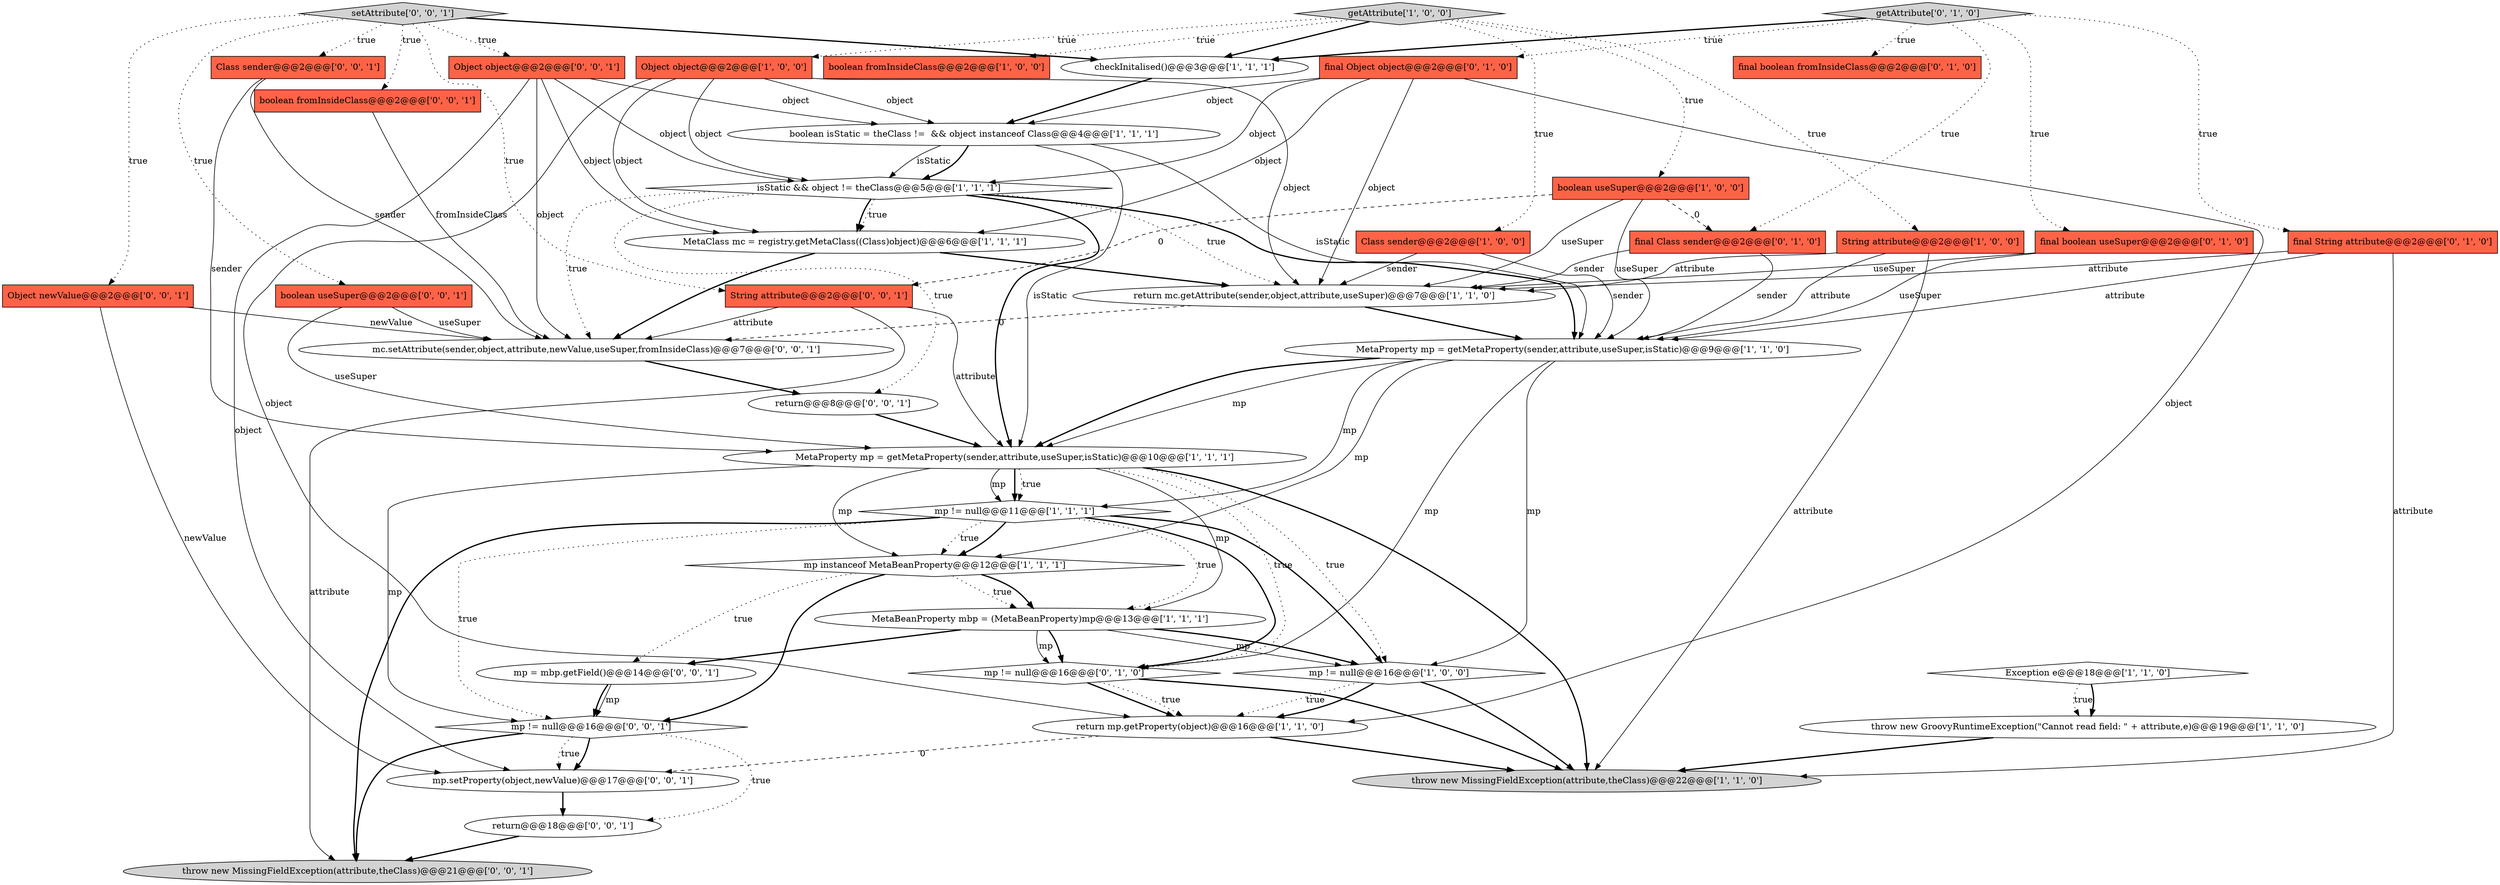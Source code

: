 digraph {
28 [style = filled, label = "Class sender@@@2@@@['0', '0', '1']", fillcolor = tomato, shape = box image = "AAA0AAABBB3BBB"];
29 [style = filled, label = "boolean fromInsideClass@@@2@@@['0', '0', '1']", fillcolor = tomato, shape = box image = "AAA0AAABBB3BBB"];
4 [style = filled, label = "mp != null@@@16@@@['1', '0', '0']", fillcolor = white, shape = diamond image = "AAA0AAABBB1BBB"];
13 [style = filled, label = "boolean useSuper@@@2@@@['1', '0', '0']", fillcolor = tomato, shape = box image = "AAA1AAABBB1BBB"];
6 [style = filled, label = "MetaBeanProperty mbp = (MetaBeanProperty)mp@@@13@@@['1', '1', '1']", fillcolor = white, shape = ellipse image = "AAA0AAABBB1BBB"];
38 [style = filled, label = "return@@@18@@@['0', '0', '1']", fillcolor = white, shape = ellipse image = "AAA0AAABBB3BBB"];
2 [style = filled, label = "boolean fromInsideClass@@@2@@@['1', '0', '0']", fillcolor = tomato, shape = box image = "AAA0AAABBB1BBB"];
31 [style = filled, label = "boolean useSuper@@@2@@@['0', '0', '1']", fillcolor = tomato, shape = box image = "AAA0AAABBB3BBB"];
8 [style = filled, label = "checkInitalised()@@@3@@@['1', '1', '1']", fillcolor = white, shape = ellipse image = "AAA0AAABBB1BBB"];
16 [style = filled, label = "MetaProperty mp = getMetaProperty(sender,attribute,useSuper,isStatic)@@@10@@@['1', '1', '1']", fillcolor = white, shape = ellipse image = "AAA0AAABBB1BBB"];
7 [style = filled, label = "String attribute@@@2@@@['1', '0', '0']", fillcolor = tomato, shape = box image = "AAA0AAABBB1BBB"];
14 [style = filled, label = "throw new GroovyRuntimeException(\"Cannot read field: \" + attribute,e)@@@19@@@['1', '1', '0']", fillcolor = white, shape = ellipse image = "AAA0AAABBB1BBB"];
11 [style = filled, label = "mp instanceof MetaBeanProperty@@@12@@@['1', '1', '1']", fillcolor = white, shape = diamond image = "AAA0AAABBB1BBB"];
40 [style = filled, label = "String attribute@@@2@@@['0', '0', '1']", fillcolor = tomato, shape = box image = "AAA0AAABBB3BBB"];
18 [style = filled, label = "Exception e@@@18@@@['1', '1', '0']", fillcolor = white, shape = diamond image = "AAA0AAABBB1BBB"];
0 [style = filled, label = "isStatic && object != theClass@@@5@@@['1', '1', '1']", fillcolor = white, shape = diamond image = "AAA0AAABBB1BBB"];
35 [style = filled, label = "return@@@8@@@['0', '0', '1']", fillcolor = white, shape = ellipse image = "AAA0AAABBB3BBB"];
33 [style = filled, label = "mp != null@@@16@@@['0', '0', '1']", fillcolor = white, shape = diamond image = "AAA0AAABBB3BBB"];
25 [style = filled, label = "final Object object@@@2@@@['0', '1', '0']", fillcolor = tomato, shape = box image = "AAA0AAABBB2BBB"];
12 [style = filled, label = "throw new MissingFieldException(attribute,theClass)@@@22@@@['1', '1', '0']", fillcolor = lightgray, shape = ellipse image = "AAA0AAABBB1BBB"];
24 [style = filled, label = "getAttribute['0', '1', '0']", fillcolor = lightgray, shape = diamond image = "AAA0AAABBB2BBB"];
27 [style = filled, label = "final Class sender@@@2@@@['0', '1', '0']", fillcolor = tomato, shape = box image = "AAA1AAABBB2BBB"];
32 [style = filled, label = "mc.setAttribute(sender,object,attribute,newValue,useSuper,fromInsideClass)@@@7@@@['0', '0', '1']", fillcolor = white, shape = ellipse image = "AAA0AAABBB3BBB"];
10 [style = filled, label = "return mc.getAttribute(sender,object,attribute,useSuper)@@@7@@@['1', '1', '0']", fillcolor = white, shape = ellipse image = "AAA0AAABBB1BBB"];
22 [style = filled, label = "mp != null@@@16@@@['0', '1', '0']", fillcolor = white, shape = diamond image = "AAA0AAABBB2BBB"];
34 [style = filled, label = "setAttribute['0', '0', '1']", fillcolor = lightgray, shape = diamond image = "AAA0AAABBB3BBB"];
17 [style = filled, label = "return mp.getProperty(object)@@@16@@@['1', '1', '0']", fillcolor = white, shape = ellipse image = "AAA0AAABBB1BBB"];
1 [style = filled, label = "boolean isStatic = theClass !=  && object instanceof Class@@@4@@@['1', '1', '1']", fillcolor = white, shape = ellipse image = "AAA0AAABBB1BBB"];
3 [style = filled, label = "MetaClass mc = registry.getMetaClass((Class)object)@@@6@@@['1', '1', '1']", fillcolor = white, shape = ellipse image = "AAA0AAABBB1BBB"];
37 [style = filled, label = "Object object@@@2@@@['0', '0', '1']", fillcolor = tomato, shape = box image = "AAA0AAABBB3BBB"];
41 [style = filled, label = "mp.setProperty(object,newValue)@@@17@@@['0', '0', '1']", fillcolor = white, shape = ellipse image = "AAA0AAABBB3BBB"];
5 [style = filled, label = "Object object@@@2@@@['1', '0', '0']", fillcolor = tomato, shape = box image = "AAA0AAABBB1BBB"];
36 [style = filled, label = "throw new MissingFieldException(attribute,theClass)@@@21@@@['0', '0', '1']", fillcolor = lightgray, shape = ellipse image = "AAA0AAABBB3BBB"];
30 [style = filled, label = "Object newValue@@@2@@@['0', '0', '1']", fillcolor = tomato, shape = box image = "AAA0AAABBB3BBB"];
23 [style = filled, label = "final boolean useSuper@@@2@@@['0', '1', '0']", fillcolor = tomato, shape = box image = "AAA0AAABBB2BBB"];
20 [style = filled, label = "MetaProperty mp = getMetaProperty(sender,attribute,useSuper,isStatic)@@@9@@@['1', '1', '0']", fillcolor = white, shape = ellipse image = "AAA0AAABBB1BBB"];
39 [style = filled, label = "mp = mbp.getField()@@@14@@@['0', '0', '1']", fillcolor = white, shape = ellipse image = "AAA0AAABBB3BBB"];
26 [style = filled, label = "final String attribute@@@2@@@['0', '1', '0']", fillcolor = tomato, shape = box image = "AAA0AAABBB2BBB"];
21 [style = filled, label = "final boolean fromInsideClass@@@2@@@['0', '1', '0']", fillcolor = tomato, shape = box image = "AAA0AAABBB2BBB"];
9 [style = filled, label = "Class sender@@@2@@@['1', '0', '0']", fillcolor = tomato, shape = box image = "AAA0AAABBB1BBB"];
15 [style = filled, label = "getAttribute['1', '0', '0']", fillcolor = lightgray, shape = diamond image = "AAA0AAABBB1BBB"];
19 [style = filled, label = "mp != null@@@11@@@['1', '1', '1']", fillcolor = white, shape = diamond image = "AAA0AAABBB1BBB"];
32->35 [style = bold, label=""];
37->32 [style = solid, label="object"];
24->25 [style = dotted, label="true"];
6->22 [style = bold, label=""];
34->29 [style = dotted, label="true"];
5->3 [style = solid, label="object"];
19->11 [style = bold, label=""];
19->36 [style = bold, label=""];
24->27 [style = dotted, label="true"];
15->7 [style = dotted, label="true"];
15->9 [style = dotted, label="true"];
17->41 [style = dashed, label="0"];
20->4 [style = solid, label="mp"];
8->1 [style = bold, label=""];
30->32 [style = solid, label="newValue"];
20->16 [style = bold, label=""];
10->32 [style = dashed, label="0"];
7->10 [style = solid, label="attribute"];
19->11 [style = dotted, label="true"];
11->33 [style = bold, label=""];
0->3 [style = dotted, label="true"];
25->1 [style = solid, label="object"];
37->0 [style = solid, label="object"];
25->0 [style = solid, label="object"];
25->3 [style = solid, label="object"];
4->17 [style = dotted, label="true"];
24->21 [style = dotted, label="true"];
20->16 [style = solid, label="mp"];
25->10 [style = solid, label="object"];
34->37 [style = dotted, label="true"];
31->32 [style = solid, label="useSuper"];
25->17 [style = solid, label="object"];
16->19 [style = solid, label="mp"];
1->16 [style = solid, label="isStatic"];
0->3 [style = bold, label=""];
16->33 [style = solid, label="mp"];
34->28 [style = dotted, label="true"];
39->33 [style = solid, label="mp"];
1->0 [style = solid, label="isStatic"];
0->10 [style = dotted, label="true"];
6->4 [style = solid, label="mp"];
15->2 [style = dotted, label="true"];
19->33 [style = dotted, label="true"];
33->41 [style = bold, label=""];
1->0 [style = bold, label=""];
13->40 [style = dashed, label="0"];
34->8 [style = bold, label=""];
16->19 [style = bold, label=""];
16->4 [style = dotted, label="true"];
5->1 [style = solid, label="object"];
37->41 [style = solid, label="object"];
11->39 [style = dotted, label="true"];
15->13 [style = dotted, label="true"];
31->16 [style = solid, label="useSuper"];
3->10 [style = bold, label=""];
6->4 [style = bold, label=""];
7->12 [style = solid, label="attribute"];
34->31 [style = dotted, label="true"];
37->3 [style = solid, label="object"];
5->17 [style = solid, label="object"];
27->10 [style = solid, label="sender"];
24->26 [style = dotted, label="true"];
33->36 [style = bold, label=""];
22->17 [style = bold, label=""];
0->20 [style = bold, label=""];
41->38 [style = bold, label=""];
9->20 [style = solid, label="sender"];
33->38 [style = dotted, label="true"];
20->11 [style = solid, label="mp"];
24->8 [style = bold, label=""];
6->39 [style = bold, label=""];
19->22 [style = bold, label=""];
37->1 [style = solid, label="object"];
20->19 [style = solid, label="mp"];
15->5 [style = dotted, label="true"];
0->16 [style = bold, label=""];
27->20 [style = solid, label="sender"];
4->17 [style = bold, label=""];
28->16 [style = solid, label="sender"];
1->20 [style = solid, label="isStatic"];
16->6 [style = solid, label="mp"];
40->16 [style = solid, label="attribute"];
39->33 [style = bold, label=""];
28->32 [style = solid, label="sender"];
17->12 [style = bold, label=""];
24->23 [style = dotted, label="true"];
13->27 [style = dashed, label="0"];
11->6 [style = dotted, label="true"];
20->22 [style = solid, label="mp"];
4->12 [style = bold, label=""];
40->36 [style = solid, label="attribute"];
33->41 [style = dotted, label="true"];
0->32 [style = dotted, label="true"];
29->32 [style = solid, label="fromInsideClass"];
6->22 [style = solid, label="mp"];
13->20 [style = solid, label="useSuper"];
34->30 [style = dotted, label="true"];
40->32 [style = solid, label="attribute"];
15->8 [style = bold, label=""];
7->20 [style = solid, label="attribute"];
34->40 [style = dotted, label="true"];
23->20 [style = solid, label="useSuper"];
16->19 [style = dotted, label="true"];
10->20 [style = bold, label=""];
35->16 [style = bold, label=""];
16->11 [style = solid, label="mp"];
11->6 [style = bold, label=""];
5->0 [style = solid, label="object"];
0->35 [style = dotted, label="true"];
26->12 [style = solid, label="attribute"];
38->36 [style = bold, label=""];
16->22 [style = dotted, label="true"];
18->14 [style = dotted, label="true"];
23->10 [style = solid, label="useSuper"];
9->10 [style = solid, label="sender"];
30->41 [style = solid, label="newValue"];
22->12 [style = bold, label=""];
14->12 [style = bold, label=""];
5->10 [style = solid, label="object"];
22->17 [style = dotted, label="true"];
19->6 [style = dotted, label="true"];
19->4 [style = bold, label=""];
26->10 [style = solid, label="attribute"];
3->32 [style = bold, label=""];
26->20 [style = solid, label="attribute"];
16->12 [style = bold, label=""];
18->14 [style = bold, label=""];
13->10 [style = solid, label="useSuper"];
}
